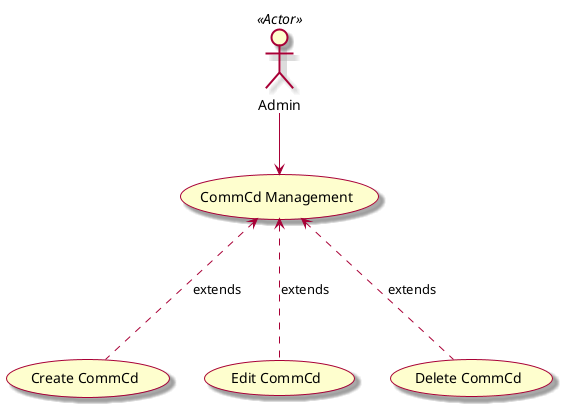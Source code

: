 @startuml usecase_sample
skin rose
' skinparam linetype ortho
    ' left to right direction
    Actor : Admin : as Admin<<Actor>>
    usecase "CommCd Management" as CommCd
    usecase "Create CommCd" as Cre
    usecase "Edit CommCd" as Edit
    usecase "Delete CommCd" as Del

    Admin   -down-> CommCd
    Del     -up..>  CommCd : extends
    Cre     -up..>  CommCd : extends
    Edit    -up..>  CommCd : extends


@enduml